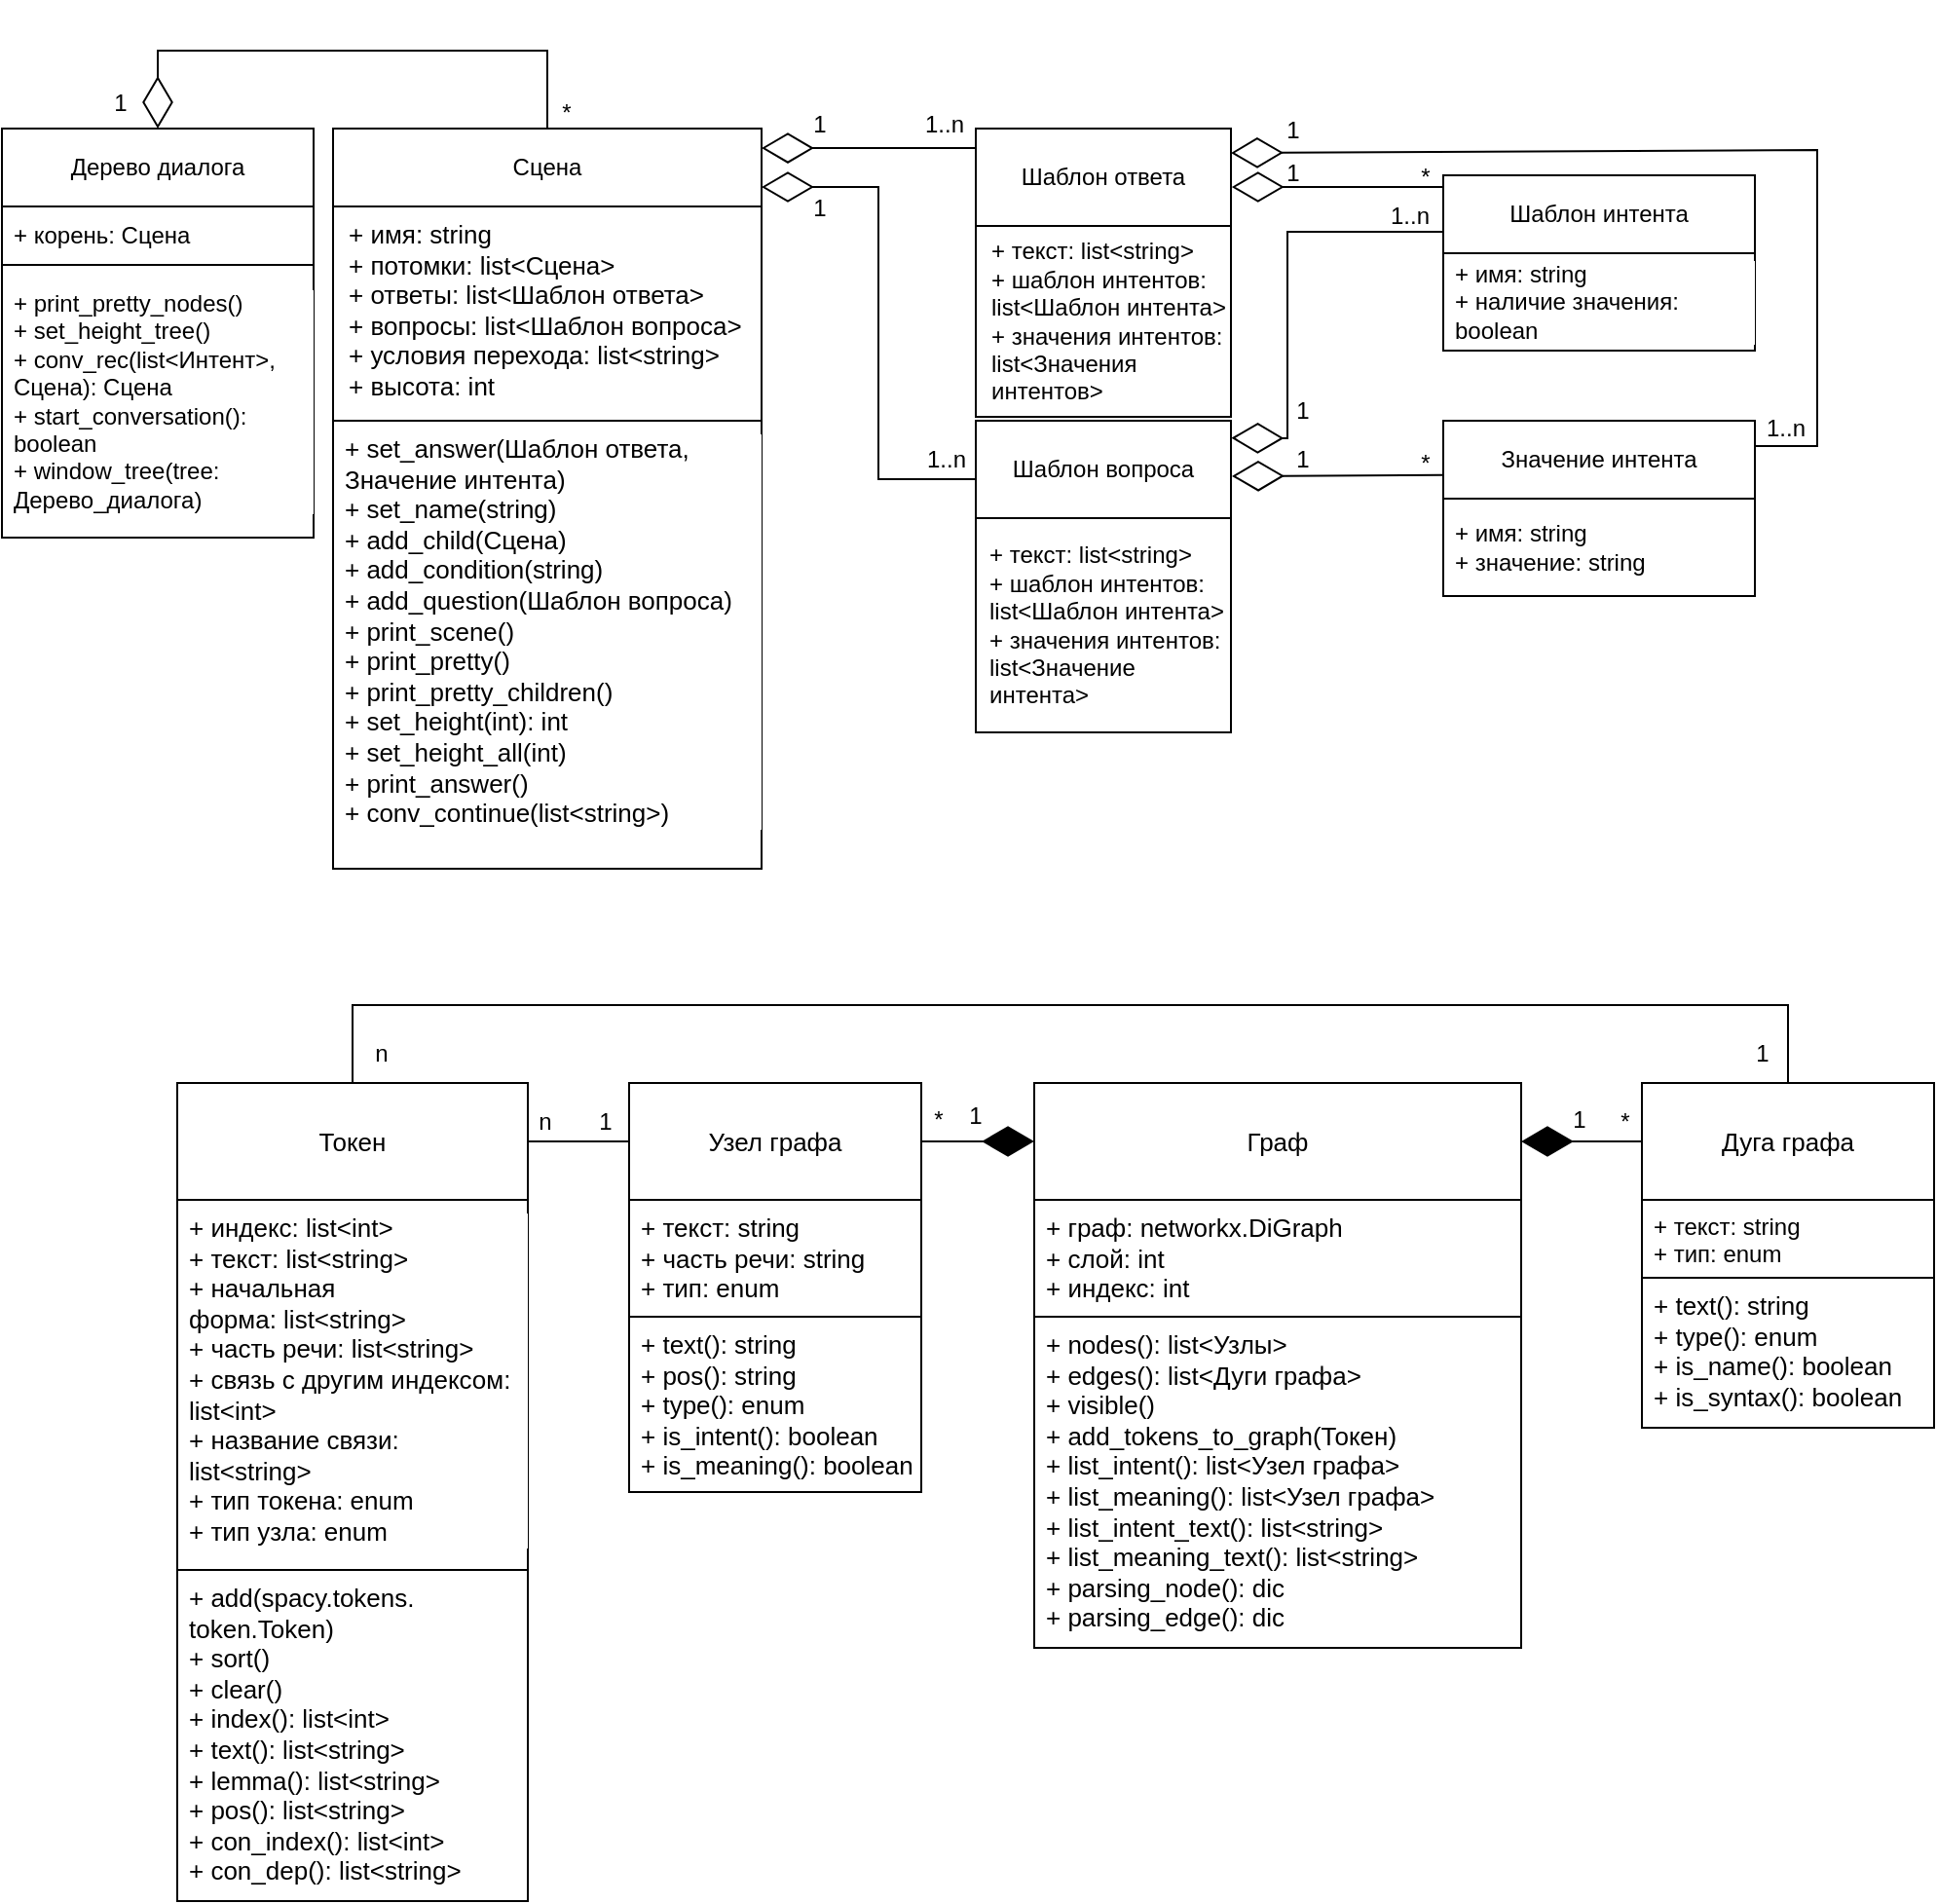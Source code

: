 <mxfile version="22.1.18" type="device">
  <diagram name="Страница — 1" id="NvAUpcNb-3t1K-kCdSXP">
    <mxGraphModel dx="2495" dy="1369" grid="1" gridSize="10" guides="1" tooltips="1" connect="1" arrows="1" fold="1" page="1" pageScale="1" pageWidth="3300" pageHeight="4681" math="0" shadow="0">
      <root>
        <mxCell id="0" />
        <mxCell id="1" parent="0" />
        <mxCell id="6YR0k9ObrTOWr4Au3c8o-1" value="Дерево диалога" style="rounded=0;whiteSpace=wrap;html=1;labelBackgroundColor=default;fontFamily=Helvetica;" parent="1" vertex="1">
          <mxGeometry x="110" y="90" width="160" height="40" as="geometry" />
        </mxCell>
        <mxCell id="6YR0k9ObrTOWr4Au3c8o-3" value="Сцена" style="rounded=0;whiteSpace=wrap;html=1;labelBackgroundColor=default;fontFamily=Helvetica;" parent="1" vertex="1">
          <mxGeometry x="280" y="90" width="220" height="40" as="geometry" />
        </mxCell>
        <mxCell id="6YR0k9ObrTOWr4Au3c8o-7" value="+ корень: Сцена" style="rounded=0;whiteSpace=wrap;html=1;align=left;spacingLeft=4;labelBackgroundColor=default;fontFamily=Helvetica;" parent="1" vertex="1">
          <mxGeometry x="110" y="130" width="160" height="30" as="geometry" />
        </mxCell>
        <mxCell id="6YR0k9ObrTOWr4Au3c8o-8" value="+ print_pretty_nodes()&lt;br&gt;+ set_height_tree()&lt;br&gt;+ conv_rec(list&amp;lt;Интент&amp;gt;, Сцена): Сцена&lt;br&gt;+ start_conversation(): boolean&lt;br&gt;+ window_tree(tree: Дерево_диалога)" style="rounded=0;whiteSpace=wrap;html=1;align=left;spacingLeft=4;labelBackgroundColor=default;fontFamily=Helvetica;" parent="1" vertex="1">
          <mxGeometry x="110" y="160" width="160" height="140" as="geometry" />
        </mxCell>
        <mxCell id="6YR0k9ObrTOWr4Au3c8o-9" value="&lt;div style=&quot;&quot;&gt;&lt;span style=&quot;font-size: 13px;&quot;&gt;+ имя: string&lt;/span&gt;&lt;/div&gt;&lt;div style=&quot;&quot;&gt;&lt;span style=&quot;font-size: 13px;&quot;&gt;+ потомки: list&amp;lt;Сцена&amp;gt;&lt;/span&gt;&lt;/div&gt;&lt;span style=&quot;font-size: 13px;&quot;&gt;&lt;div style=&quot;&quot;&gt;&lt;span style=&quot;&quot;&gt;+ ответы: list&amp;lt;Шаблон ответа&amp;gt;&lt;/span&gt;&lt;/div&gt;&lt;div style=&quot;&quot;&gt;&lt;span style=&quot;&quot;&gt;+ вопросы: list&amp;lt;Шаблон вопроса&amp;gt;&lt;/span&gt;&lt;/div&gt;&lt;div style=&quot;&quot;&gt;&lt;span style=&quot;&quot;&gt;+ условия перехода: list&amp;lt;string&amp;gt;&lt;/span&gt;&lt;/div&gt;&lt;div style=&quot;&quot;&gt;&lt;span style=&quot;&quot;&gt;+ высота: int&lt;/span&gt;&lt;/div&gt;&lt;/span&gt;" style="rounded=0;whiteSpace=wrap;html=1;spacingLeft=6;align=left;verticalAlign=top;labelBackgroundColor=default;fontFamily=Helvetica;" parent="1" vertex="1">
          <mxGeometry x="280" y="130" width="220" height="110" as="geometry" />
        </mxCell>
        <mxCell id="6YR0k9ObrTOWr4Au3c8o-10" value="Шаблон интента" style="rounded=0;whiteSpace=wrap;html=1;labelBackgroundColor=default;fontFamily=Helvetica;" parent="1" vertex="1">
          <mxGeometry x="850" y="114" width="160" height="40" as="geometry" />
        </mxCell>
        <mxCell id="6YR0k9ObrTOWr4Au3c8o-12" value="Значение интента" style="rounded=0;whiteSpace=wrap;html=1;labelBackgroundColor=default;fontFamily=Helvetica;" parent="1" vertex="1">
          <mxGeometry x="850" y="240" width="160" height="40" as="geometry" />
        </mxCell>
        <mxCell id="6YR0k9ObrTOWr4Au3c8o-14" value="&lt;font style=&quot;font-size: 13px;&quot;&gt;+ set_answer(Шаблон ответа, Значение интента)&lt;br&gt;+ set_name(string)&lt;br&gt;+ add_child(Сцена)&lt;br&gt;+ add_condition(string)&lt;br&gt;+ add_question(Шаблон вопроса)&lt;br&gt;+ print_scene()&lt;br&gt;+ print_pretty()&lt;br&gt;+ print_pretty_children()&lt;br&gt;+ set_height(int): int&lt;br&gt;+ set_height_all(int)&lt;br&gt;+ print_answer()&lt;br&gt;+ conv_continue(list&amp;lt;string&amp;gt;)&lt;/font&gt;" style="rounded=0;whiteSpace=wrap;html=1;align=left;spacingLeft=4;verticalAlign=top;labelBackgroundColor=default;fontFamily=Helvetica;" parent="1" vertex="1">
          <mxGeometry x="280" y="240" width="220" height="230" as="geometry" />
        </mxCell>
        <mxCell id="6YR0k9ObrTOWr4Au3c8o-18" value="" style="endArrow=diamondThin;endFill=0;endSize=24;html=1;rounded=0;entryX=0.5;entryY=0;entryDx=0;entryDy=0;exitX=0.5;exitY=0;exitDx=0;exitDy=0;labelBackgroundColor=default;fontFamily=Helvetica;" parent="1" source="6YR0k9ObrTOWr4Au3c8o-3" target="6YR0k9ObrTOWr4Au3c8o-1" edge="1">
          <mxGeometry width="160" relative="1" as="geometry">
            <mxPoint x="380" y="49.545" as="sourcePoint" />
            <mxPoint x="540" y="330" as="targetPoint" />
            <Array as="points">
              <mxPoint x="390" y="50" />
              <mxPoint x="190" y="50" />
            </Array>
          </mxGeometry>
        </mxCell>
        <mxCell id="6YR0k9ObrTOWr4Au3c8o-22" value="&lt;font style=&quot;font-size: 13px;&quot;&gt;Токен&lt;/font&gt;" style="rounded=0;whiteSpace=wrap;html=1;labelBackgroundColor=default;fontFamily=Helvetica;" parent="1" vertex="1">
          <mxGeometry x="200" y="580" width="180" height="60" as="geometry" />
        </mxCell>
        <mxCell id="6YR0k9ObrTOWr4Au3c8o-23" value="&lt;font style=&quot;font-size: 13px;&quot;&gt;+ индекс: list&amp;lt;int&amp;gt;&lt;br style=&quot;&quot;&gt;+ текст: list&amp;lt;string&amp;gt;&lt;br style=&quot;&quot;&gt;+ начальная форма:&amp;nbsp;list&amp;lt;string&amp;gt;&lt;br style=&quot;&quot;&gt;+ часть речи:&amp;nbsp;list&amp;lt;string&amp;gt;&lt;br style=&quot;&quot;&gt;+ связь с другим индексом: list&amp;lt;int&amp;gt;&lt;br style=&quot;&quot;&gt;+ название связи: list&amp;lt;string&amp;gt;&lt;br style=&quot;&quot;&gt;+ тип токена: enum&lt;br style=&quot;&quot;&gt;+ тип узла: enum&lt;/font&gt;&lt;div style=&quot;&quot;&gt;&lt;/div&gt;" style="rounded=0;whiteSpace=wrap;html=1;spacingLeft=4;align=left;verticalAlign=top;labelBackgroundColor=default;fontFamily=Helvetica;" parent="1" vertex="1">
          <mxGeometry x="200" y="640" width="180" height="190" as="geometry" />
        </mxCell>
        <mxCell id="6YR0k9ObrTOWr4Au3c8o-24" value="&lt;font style=&quot;font-size: 13px;&quot;&gt;+ add(spacy.tokens.&lt;br&gt;token.Token)&lt;br&gt;+ sort()&lt;br&gt;+ clear()&lt;br&gt;&lt;/font&gt;&lt;div style=&quot;border-color: var(--border-color); font-size: 13px;&quot;&gt;&lt;font style=&quot;font-size: 13px;&quot;&gt;+ index(): list&amp;lt;int&amp;gt;&lt;/font&gt;&lt;/div&gt;&lt;div style=&quot;border-color: var(--border-color); font-size: 13px;&quot;&gt;&lt;span style=&quot;border-color: var(--border-color);&quot;&gt;&lt;font style=&quot;font-size: 13px;&quot;&gt;+ text(): list&amp;lt;string&amp;gt;&lt;/font&gt;&lt;/span&gt;&lt;/div&gt;&lt;div style=&quot;border-color: var(--border-color); font-size: 13px;&quot;&gt;&lt;span style=&quot;border-color: var(--border-color);&quot;&gt;&lt;font style=&quot;font-size: 13px;&quot;&gt;+ lemma(): list&amp;lt;string&amp;gt;&lt;/font&gt;&lt;/span&gt;&lt;/div&gt;&lt;div style=&quot;border-color: var(--border-color); font-size: 13px;&quot;&gt;&lt;span style=&quot;border-color: var(--border-color);&quot;&gt;&lt;font style=&quot;font-size: 13px;&quot;&gt;+ pos(): list&amp;lt;string&amp;gt;&lt;/font&gt;&lt;/span&gt;&lt;/div&gt;&lt;div style=&quot;border-color: var(--border-color); font-size: 13px;&quot;&gt;&lt;span style=&quot;border-color: var(--border-color);&quot;&gt;&lt;font style=&quot;font-size: 13px;&quot;&gt;+ con_index(): list&amp;lt;int&amp;gt;&lt;/font&gt;&lt;/span&gt;&lt;/div&gt;&lt;div style=&quot;border-color: var(--border-color); font-size: 13px;&quot;&gt;&lt;span style=&quot;border-color: var(--border-color);&quot;&gt;&lt;font style=&quot;font-size: 13px;&quot;&gt;+ con_dep(): list&amp;lt;string&amp;gt;&lt;/font&gt;&lt;/span&gt;&lt;/div&gt;" style="rounded=0;whiteSpace=wrap;html=1;align=left;spacingLeft=4;verticalAlign=top;labelBackgroundColor=default;fontFamily=Helvetica;" parent="1" vertex="1">
          <mxGeometry x="200" y="830" width="180" height="170" as="geometry" />
        </mxCell>
        <mxCell id="6YR0k9ObrTOWr4Au3c8o-26" value="&lt;font style=&quot;font-size: 13px;&quot;&gt;Узел графа&lt;/font&gt;" style="rounded=0;whiteSpace=wrap;html=1;labelBackgroundColor=default;fontFamily=Helvetica;" parent="1" vertex="1">
          <mxGeometry x="432" y="580" width="150" height="60" as="geometry" />
        </mxCell>
        <mxCell id="6YR0k9ObrTOWr4Au3c8o-28" value="&lt;font style=&quot;font-size: 13px;&quot;&gt;+ текст: string&lt;br&gt;+ часть речи: string&lt;br&gt;+ тип: enum&lt;/font&gt;" style="rounded=0;whiteSpace=wrap;html=1;align=left;spacingLeft=4;verticalAlign=top;labelBackgroundColor=default;fontFamily=Helvetica;" parent="1" vertex="1">
          <mxGeometry x="432" y="640" width="150" height="60" as="geometry" />
        </mxCell>
        <mxCell id="N2_ulWaD5j1kNSkRBHds-1" value="&lt;font style=&quot;font-size: 13px;&quot;&gt;Дуга графа&lt;/font&gt;" style="rounded=0;whiteSpace=wrap;html=1;labelBackgroundColor=default;fontFamily=Helvetica;" parent="1" vertex="1">
          <mxGeometry x="952" y="580" width="150" height="60" as="geometry" />
        </mxCell>
        <mxCell id="N2_ulWaD5j1kNSkRBHds-2" value="+ текст: string&lt;br&gt;+ тип: enum" style="rounded=0;whiteSpace=wrap;html=1;align=left;spacingLeft=4;verticalAlign=top;labelBackgroundColor=default;fontFamily=Helvetica;" parent="1" vertex="1">
          <mxGeometry x="952" y="640" width="150" height="40" as="geometry" />
        </mxCell>
        <mxCell id="N2_ulWaD5j1kNSkRBHds-3" value="&lt;font style=&quot;font-size: 13px;&quot;&gt;+ text(): string&lt;br style=&quot;border-color: var(--border-color);&quot;&gt;&lt;span style=&quot;&quot;&gt;+ pos(): string&lt;/span&gt;&lt;br style=&quot;border-color: var(--border-color);&quot;&gt;&lt;span style=&quot;&quot;&gt;+ type(): enum&lt;/span&gt;&lt;br style=&quot;border-color: var(--border-color);&quot;&gt;&lt;span style=&quot;&quot;&gt;+ is_intent(): boolean&lt;/span&gt;&lt;br style=&quot;border-color: var(--border-color);&quot;&gt;&lt;span style=&quot;&quot;&gt;+ is_meaning(): boolean&lt;/span&gt;&lt;/font&gt;" style="rounded=0;whiteSpace=wrap;html=1;align=left;spacingLeft=4;verticalAlign=top;labelBackgroundColor=default;fontFamily=Helvetica;" parent="1" vertex="1">
          <mxGeometry x="432" y="700" width="150" height="90" as="geometry" />
        </mxCell>
        <mxCell id="N2_ulWaD5j1kNSkRBHds-4" value="&lt;div style=&quot;font-size: 13px;&quot;&gt;&lt;span style=&quot;&quot;&gt;&lt;font style=&quot;font-size: 13px;&quot;&gt;+ text(): string&lt;/font&gt;&lt;/span&gt;&lt;/div&gt;&lt;div style=&quot;font-size: 13px;&quot;&gt;&lt;span style=&quot;&quot;&gt;&lt;font style=&quot;font-size: 13px;&quot;&gt;+ type(): enum&lt;/font&gt;&lt;/span&gt;&lt;/div&gt;&lt;div style=&quot;font-size: 13px;&quot;&gt;&lt;span style=&quot;&quot;&gt;&lt;font style=&quot;font-size: 13px;&quot;&gt;+ is_name(): boolean&lt;/font&gt;&lt;/span&gt;&lt;/div&gt;&lt;div style=&quot;font-size: 13px;&quot;&gt;&lt;span style=&quot;&quot;&gt;&lt;font style=&quot;font-size: 13px;&quot;&gt;+ is_syntax(): boolean&lt;/font&gt;&lt;/span&gt;&lt;/div&gt;" style="rounded=0;whiteSpace=wrap;html=1;align=left;spacingLeft=4;verticalAlign=top;labelBackgroundColor=default;fontFamily=Helvetica;" parent="1" vertex="1">
          <mxGeometry x="952" y="680" width="150" height="77" as="geometry" />
        </mxCell>
        <mxCell id="N2_ulWaD5j1kNSkRBHds-5" value="&lt;font style=&quot;font-size: 13px;&quot;&gt;Граф&lt;/font&gt;" style="rounded=0;whiteSpace=wrap;html=1;labelBackgroundColor=default;fontFamily=Helvetica;" parent="1" vertex="1">
          <mxGeometry x="640" y="580" width="250" height="60" as="geometry" />
        </mxCell>
        <mxCell id="N2_ulWaD5j1kNSkRBHds-6" value="&lt;font style=&quot;font-size: 13px;&quot;&gt;+ граф:&amp;nbsp;networkx.DiGraph&lt;br&gt;+ слой: int&lt;br&gt;+ индекс: int&lt;/font&gt;" style="rounded=0;whiteSpace=wrap;html=1;align=left;spacingLeft=4;verticalAlign=top;labelBackgroundColor=default;fontFamily=Helvetica;" parent="1" vertex="1">
          <mxGeometry x="640" y="640" width="250" height="60" as="geometry" />
        </mxCell>
        <mxCell id="N2_ulWaD5j1kNSkRBHds-7" value="&lt;div style=&quot;font-size: 13px;&quot;&gt;&lt;font style=&quot;font-size: 13px;&quot;&gt;+ nodes(): list&amp;lt;Узлы&amp;gt;&lt;/font&gt;&lt;/div&gt;&lt;div style=&quot;border-color: var(--border-color); font-size: 13px;&quot;&gt;&lt;font style=&quot;border-color: var(--border-color); font-size: 13px;&quot;&gt;+ edges(): list&amp;lt;Дуги графа&amp;gt;&lt;/font&gt;&lt;/div&gt;&lt;div style=&quot;border-color: var(--border-color); font-size: 13px;&quot;&gt;&lt;font style=&quot;font-size: 13px;&quot;&gt;+ visible()&lt;/font&gt;&lt;/div&gt;&lt;div style=&quot;border-color: var(--border-color); font-size: 13px;&quot;&gt;&lt;span style=&quot;border-color: var(--border-color);&quot;&gt;&lt;font style=&quot;font-size: 13px;&quot;&gt;+ add_tokens_to_graph(Токен)&lt;/font&gt;&lt;/span&gt;&lt;/div&gt;&lt;div style=&quot;border-color: var(--border-color); font-size: 13px;&quot;&gt;&lt;span style=&quot;border-color: var(--border-color);&quot;&gt;&lt;font style=&quot;font-size: 13px;&quot;&gt;+ list_intent(): list&amp;lt;Узел графа&amp;gt;&lt;/font&gt;&lt;/span&gt;&lt;/div&gt;&lt;div style=&quot;border-color: var(--border-color); font-size: 13px;&quot;&gt;&lt;span style=&quot;border-color: var(--border-color);&quot;&gt;&lt;font style=&quot;font-size: 13px;&quot;&gt;+ list_meaning(): list&amp;lt;Узел графа&amp;gt;&lt;br style=&quot;border-color: var(--border-color);&quot;&gt;+ list_intent_text(): list&amp;lt;string&amp;gt;&lt;/font&gt;&lt;/span&gt;&lt;/div&gt;&lt;div style=&quot;border-color: var(--border-color); font-size: 13px;&quot;&gt;&lt;span style=&quot;border-color: var(--border-color);&quot;&gt;&lt;font style=&quot;font-size: 13px;&quot;&gt;+ list_meaning_text(): list&amp;lt;string&amp;gt;&lt;/font&gt;&lt;/span&gt;&lt;/div&gt;&lt;div style=&quot;border-color: var(--border-color); font-size: 13px;&quot;&gt;&lt;span style=&quot;border-color: var(--border-color);&quot;&gt;&lt;font style=&quot;font-size: 13px;&quot;&gt;+ parsing_node(): dic&lt;/font&gt;&lt;/span&gt;&lt;/div&gt;&lt;div style=&quot;border-color: var(--border-color); font-size: 13px;&quot;&gt;&lt;span style=&quot;border-color: var(--border-color);&quot;&gt;&lt;font style=&quot;font-size: 13px;&quot;&gt;+ parsing_edge(): dic&lt;/font&gt;&lt;/span&gt;&lt;/div&gt;" style="rounded=0;whiteSpace=wrap;html=1;align=left;spacingLeft=4;verticalAlign=top;labelBackgroundColor=default;fontFamily=Helvetica;perimeterSpacing=1;" parent="1" vertex="1">
          <mxGeometry x="640" y="700" width="250" height="170" as="geometry" />
        </mxCell>
        <mxCell id="N2_ulWaD5j1kNSkRBHds-9" value="+ имя: string&lt;br&gt;&lt;div style=&quot;&quot;&gt;&lt;span style=&quot;&quot;&gt;+ значение: string&lt;/span&gt;&lt;/div&gt;" style="rounded=0;whiteSpace=wrap;html=1;align=left;spacingLeft=4;labelBackgroundColor=default;fontFamily=Helvetica;" parent="1" vertex="1">
          <mxGeometry x="850" y="280" width="160" height="50" as="geometry" />
        </mxCell>
        <mxCell id="N2_ulWaD5j1kNSkRBHds-10" value="+ имя: string&lt;br&gt;&lt;div style=&quot;&quot;&gt;&lt;span style=&quot;&quot;&gt;+ наличие значения: boolean&lt;/span&gt;&lt;/div&gt;" style="rounded=0;whiteSpace=wrap;html=1;align=left;spacingLeft=4;labelBackgroundColor=default;fontFamily=Helvetica;" parent="1" vertex="1">
          <mxGeometry x="850" y="154" width="160" height="50" as="geometry" />
        </mxCell>
        <mxCell id="N2_ulWaD5j1kNSkRBHds-14" value="" style="endArrow=none;html=1;rounded=0;exitX=1;exitY=0.5;exitDx=0;exitDy=0;entryX=0;entryY=0.5;entryDx=0;entryDy=0;labelBackgroundColor=default;fontFamily=Helvetica;" parent="1" source="6YR0k9ObrTOWr4Au3c8o-22" target="6YR0k9ObrTOWr4Au3c8o-26" edge="1">
          <mxGeometry width="50" height="50" relative="1" as="geometry">
            <mxPoint x="592" y="760" as="sourcePoint" />
            <mxPoint x="642" y="710" as="targetPoint" />
          </mxGeometry>
        </mxCell>
        <mxCell id="N2_ulWaD5j1kNSkRBHds-17" value="" style="endArrow=diamondThin;endFill=1;endSize=24;html=1;rounded=0;exitX=1;exitY=0.5;exitDx=0;exitDy=0;entryX=0;entryY=0.5;entryDx=0;entryDy=0;labelBackgroundColor=default;fontFamily=Helvetica;" parent="1" source="6YR0k9ObrTOWr4Au3c8o-26" target="N2_ulWaD5j1kNSkRBHds-5" edge="1">
          <mxGeometry width="160" relative="1" as="geometry">
            <mxPoint x="630" y="790" as="sourcePoint" />
            <mxPoint x="790" y="790" as="targetPoint" />
          </mxGeometry>
        </mxCell>
        <mxCell id="N2_ulWaD5j1kNSkRBHds-18" value="" style="endArrow=diamondThin;endFill=1;endSize=24;html=1;rounded=0;exitX=0;exitY=0.5;exitDx=0;exitDy=0;entryX=1;entryY=0.5;entryDx=0;entryDy=0;labelBackgroundColor=default;fontFamily=Helvetica;" parent="1" source="N2_ulWaD5j1kNSkRBHds-1" edge="1">
          <mxGeometry width="160" relative="1" as="geometry">
            <mxPoint x="640" y="790" as="sourcePoint" />
            <mxPoint x="890" y="610" as="targetPoint" />
          </mxGeometry>
        </mxCell>
        <mxCell id="S8IbaDdpwPXXWDLYBK__-1" value="Шаблон ответа" style="rounded=0;whiteSpace=wrap;html=1;" vertex="1" parent="1">
          <mxGeometry x="610" y="90" width="131" height="50" as="geometry" />
        </mxCell>
        <mxCell id="S8IbaDdpwPXXWDLYBK__-2" value="Шаблон вопроса" style="rounded=0;whiteSpace=wrap;html=1;" vertex="1" parent="1">
          <mxGeometry x="610" y="240" width="131" height="50" as="geometry" />
        </mxCell>
        <mxCell id="S8IbaDdpwPXXWDLYBK__-3" value="+ текст: list&amp;lt;string&amp;gt;&lt;br&gt;&lt;div style=&quot;&quot;&gt;&lt;span style=&quot;background-color: initial;&quot;&gt;+ шаблон интентов: list&amp;lt;Шаблон интента&amp;gt;&lt;/span&gt;&lt;/div&gt;+ значения интентов: list&amp;lt;Значения интентов&amp;gt;" style="rounded=0;whiteSpace=wrap;html=1;align=left;spacingLeft=6;" vertex="1" parent="1">
          <mxGeometry x="610" y="140" width="131" height="98" as="geometry" />
        </mxCell>
        <mxCell id="S8IbaDdpwPXXWDLYBK__-5" value="+ текст: list&amp;lt;string&amp;gt;&lt;br&gt;&lt;div style=&quot;&quot;&gt;&lt;span style=&quot;background-color: initial;&quot;&gt;+ шаблон интентов: list&amp;lt;Шаблон интента&amp;gt;&lt;/span&gt;&lt;/div&gt;&lt;div style=&quot;&quot;&gt;&lt;span style=&quot;background-color: initial;&quot;&gt;+ значения интентов: list&amp;lt;Значение интента&amp;gt;&lt;/span&gt;&lt;/div&gt;" style="rounded=0;whiteSpace=wrap;html=1;align=left;spacingLeft=5;" vertex="1" parent="1">
          <mxGeometry x="610" y="290" width="131" height="110" as="geometry" />
        </mxCell>
        <mxCell id="S8IbaDdpwPXXWDLYBK__-21" value="" style="endArrow=diamondThin;endFill=0;endSize=24;html=1;rounded=0;entryX=1;entryY=0.25;entryDx=0;entryDy=0;exitX=0;exitY=0.201;exitDx=0;exitDy=0;exitPerimeter=0;" edge="1" parent="1" source="S8IbaDdpwPXXWDLYBK__-1" target="6YR0k9ObrTOWr4Au3c8o-3">
          <mxGeometry width="160" relative="1" as="geometry">
            <mxPoint x="620" y="100" as="sourcePoint" />
            <mxPoint x="500" y="94" as="targetPoint" />
          </mxGeometry>
        </mxCell>
        <mxCell id="S8IbaDdpwPXXWDLYBK__-22" value="" style="endArrow=diamondThin;endFill=0;endSize=24;html=1;rounded=0;entryX=1;entryY=0.75;entryDx=0;entryDy=0;exitX=0.001;exitY=0.599;exitDx=0;exitDy=0;exitPerimeter=0;" edge="1" parent="1" source="S8IbaDdpwPXXWDLYBK__-2" target="6YR0k9ObrTOWr4Au3c8o-3">
          <mxGeometry width="160" relative="1" as="geometry">
            <mxPoint x="620" y="270" as="sourcePoint" />
            <mxPoint x="640" y="210" as="targetPoint" />
            <Array as="points">
              <mxPoint x="560" y="270" />
              <mxPoint x="560" y="120" />
            </Array>
          </mxGeometry>
        </mxCell>
        <mxCell id="S8IbaDdpwPXXWDLYBK__-23" value="" style="endArrow=diamondThin;endFill=0;endSize=24;html=1;rounded=0;exitX=0;exitY=0.15;exitDx=0;exitDy=0;exitPerimeter=0;entryX=1.003;entryY=0.6;entryDx=0;entryDy=0;entryPerimeter=0;" edge="1" parent="1" source="6YR0k9ObrTOWr4Au3c8o-10" target="S8IbaDdpwPXXWDLYBK__-1">
          <mxGeometry width="160" relative="1" as="geometry">
            <mxPoint x="750" y="180" as="sourcePoint" />
            <mxPoint x="910" y="180" as="targetPoint" />
          </mxGeometry>
        </mxCell>
        <mxCell id="S8IbaDdpwPXXWDLYBK__-25" value="" style="endArrow=diamondThin;endFill=0;endSize=24;html=1;rounded=0;exitX=0;exitY=0.75;exitDx=0;exitDy=0;entryX=1.002;entryY=0.177;entryDx=0;entryDy=0;entryPerimeter=0;" edge="1" parent="1" target="S8IbaDdpwPXXWDLYBK__-2">
          <mxGeometry width="160" relative="1" as="geometry">
            <mxPoint x="850.0" y="143" as="sourcePoint" />
            <mxPoint x="740" y="249" as="targetPoint" />
            <Array as="points">
              <mxPoint x="770" y="143" />
              <mxPoint x="770" y="249" />
            </Array>
          </mxGeometry>
        </mxCell>
        <mxCell id="S8IbaDdpwPXXWDLYBK__-26" value="" style="endArrow=diamondThin;endFill=0;endSize=24;html=1;rounded=0;entryX=1.004;entryY=0.569;entryDx=0;entryDy=0;entryPerimeter=0;exitX=0.012;exitY=0.698;exitDx=0;exitDy=0;exitPerimeter=0;" edge="1" parent="1" target="S8IbaDdpwPXXWDLYBK__-2">
          <mxGeometry width="160" relative="1" as="geometry">
            <mxPoint x="849.92" y="267.92" as="sourcePoint" />
            <mxPoint x="740.2" y="268.55" as="targetPoint" />
          </mxGeometry>
        </mxCell>
        <mxCell id="S8IbaDdpwPXXWDLYBK__-27" value="" style="endArrow=diamondThin;endFill=0;endSize=24;html=1;rounded=0;entryX=1;entryY=0.25;entryDx=0;entryDy=0;" edge="1" parent="1" target="S8IbaDdpwPXXWDLYBK__-1">
          <mxGeometry width="160" relative="1" as="geometry">
            <mxPoint x="1010" y="253" as="sourcePoint" />
            <mxPoint x="743.0" y="100.55" as="targetPoint" />
            <Array as="points">
              <mxPoint x="1042" y="253" />
              <mxPoint x="1042" y="101" />
            </Array>
          </mxGeometry>
        </mxCell>
        <mxCell id="S8IbaDdpwPXXWDLYBK__-28" value="1" style="text;html=1;strokeColor=none;fillColor=none;align=center;verticalAlign=middle;whiteSpace=wrap;rounded=0;" vertex="1" parent="1">
          <mxGeometry x="141" y="62" width="60" height="30" as="geometry" />
        </mxCell>
        <mxCell id="S8IbaDdpwPXXWDLYBK__-29" value="*" style="text;html=1;strokeColor=none;fillColor=none;align=center;verticalAlign=middle;whiteSpace=wrap;rounded=0;" vertex="1" parent="1">
          <mxGeometry x="370" y="67" width="60" height="30" as="geometry" />
        </mxCell>
        <mxCell id="S8IbaDdpwPXXWDLYBK__-30" value="1" style="text;html=1;strokeColor=none;fillColor=none;align=center;verticalAlign=middle;whiteSpace=wrap;rounded=0;" vertex="1" parent="1">
          <mxGeometry x="500" y="73" width="60" height="30" as="geometry" />
        </mxCell>
        <mxCell id="S8IbaDdpwPXXWDLYBK__-32" value="1" style="text;html=1;strokeColor=none;fillColor=none;align=center;verticalAlign=middle;whiteSpace=wrap;rounded=0;" vertex="1" parent="1">
          <mxGeometry x="500" y="116" width="60" height="30" as="geometry" />
        </mxCell>
        <mxCell id="S8IbaDdpwPXXWDLYBK__-34" value="1..n" style="text;html=1;strokeColor=none;fillColor=none;align=center;verticalAlign=middle;whiteSpace=wrap;rounded=0;" vertex="1" parent="1">
          <mxGeometry x="564" y="73" width="60" height="30" as="geometry" />
        </mxCell>
        <mxCell id="S8IbaDdpwPXXWDLYBK__-36" value="1..n" style="text;html=1;strokeColor=none;fillColor=none;align=center;verticalAlign=middle;whiteSpace=wrap;rounded=0;" vertex="1" parent="1">
          <mxGeometry x="565" y="245" width="60" height="30" as="geometry" />
        </mxCell>
        <mxCell id="S8IbaDdpwPXXWDLYBK__-37" value="1" style="text;html=1;strokeColor=none;fillColor=none;align=center;verticalAlign=middle;whiteSpace=wrap;rounded=0;" vertex="1" parent="1">
          <mxGeometry x="743" y="76" width="60" height="30" as="geometry" />
        </mxCell>
        <mxCell id="S8IbaDdpwPXXWDLYBK__-38" value="1" style="text;html=1;strokeColor=none;fillColor=none;align=center;verticalAlign=middle;whiteSpace=wrap;rounded=0;" vertex="1" parent="1">
          <mxGeometry x="743" y="98" width="60" height="30" as="geometry" />
        </mxCell>
        <mxCell id="S8IbaDdpwPXXWDLYBK__-39" value="1" style="text;html=1;strokeColor=none;fillColor=none;align=center;verticalAlign=middle;whiteSpace=wrap;rounded=0;" vertex="1" parent="1">
          <mxGeometry x="748" y="220" width="60" height="30" as="geometry" />
        </mxCell>
        <mxCell id="S8IbaDdpwPXXWDLYBK__-40" value="1" style="text;html=1;strokeColor=none;fillColor=none;align=center;verticalAlign=middle;whiteSpace=wrap;rounded=0;" vertex="1" parent="1">
          <mxGeometry x="748" y="245" width="60" height="30" as="geometry" />
        </mxCell>
        <mxCell id="S8IbaDdpwPXXWDLYBK__-43" value="*" style="text;html=1;strokeColor=none;fillColor=none;align=center;verticalAlign=middle;whiteSpace=wrap;rounded=0;" vertex="1" parent="1">
          <mxGeometry x="811" y="100" width="60" height="30" as="geometry" />
        </mxCell>
        <mxCell id="S8IbaDdpwPXXWDLYBK__-45" value="1..n" style="text;html=1;strokeColor=none;fillColor=none;align=center;verticalAlign=middle;whiteSpace=wrap;rounded=0;" vertex="1" parent="1">
          <mxGeometry x="996" y="229" width="60" height="30" as="geometry" />
        </mxCell>
        <mxCell id="S8IbaDdpwPXXWDLYBK__-46" value="1..n" style="text;html=1;strokeColor=none;fillColor=none;align=center;verticalAlign=middle;whiteSpace=wrap;rounded=0;" vertex="1" parent="1">
          <mxGeometry x="803" y="120" width="60" height="30" as="geometry" />
        </mxCell>
        <mxCell id="S8IbaDdpwPXXWDLYBK__-48" value="*" style="text;html=1;strokeColor=none;fillColor=none;align=center;verticalAlign=middle;whiteSpace=wrap;rounded=0;" vertex="1" parent="1">
          <mxGeometry x="811" y="247" width="60" height="30" as="geometry" />
        </mxCell>
        <mxCell id="S8IbaDdpwPXXWDLYBK__-49" value="1" style="text;html=1;strokeColor=none;fillColor=none;align=center;verticalAlign=middle;whiteSpace=wrap;rounded=0;" vertex="1" parent="1">
          <mxGeometry x="890" y="584" width="60" height="30" as="geometry" />
        </mxCell>
        <mxCell id="S8IbaDdpwPXXWDLYBK__-50" value="*" style="text;html=1;strokeColor=none;fillColor=none;align=center;verticalAlign=middle;whiteSpace=wrap;rounded=0;" vertex="1" parent="1">
          <mxGeometry x="932" y="592" width="23" height="15" as="geometry" />
        </mxCell>
        <mxCell id="S8IbaDdpwPXXWDLYBK__-51" value="1" style="text;html=1;strokeColor=none;fillColor=none;align=center;verticalAlign=middle;whiteSpace=wrap;rounded=0;" vertex="1" parent="1">
          <mxGeometry x="580" y="582" width="60" height="30" as="geometry" />
        </mxCell>
        <mxCell id="S8IbaDdpwPXXWDLYBK__-52" value="*" style="text;html=1;strokeColor=none;fillColor=none;align=center;verticalAlign=middle;whiteSpace=wrap;rounded=0;" vertex="1" parent="1">
          <mxGeometry x="561" y="584" width="60" height="30" as="geometry" />
        </mxCell>
        <mxCell id="S8IbaDdpwPXXWDLYBK__-53" value="1" style="text;html=1;strokeColor=none;fillColor=none;align=center;verticalAlign=middle;whiteSpace=wrap;rounded=0;" vertex="1" parent="1">
          <mxGeometry x="390" y="585" width="60" height="30" as="geometry" />
        </mxCell>
        <mxCell id="S8IbaDdpwPXXWDLYBK__-55" value="n" style="text;html=1;strokeColor=none;fillColor=none;align=center;verticalAlign=middle;whiteSpace=wrap;rounded=0;" vertex="1" parent="1">
          <mxGeometry x="368" y="585" width="42" height="30" as="geometry" />
        </mxCell>
        <mxCell id="S8IbaDdpwPXXWDLYBK__-56" value="" style="endArrow=none;html=1;rounded=0;exitX=0.5;exitY=0;exitDx=0;exitDy=0;entryX=0.5;entryY=0;entryDx=0;entryDy=0;" edge="1" parent="1" source="6YR0k9ObrTOWr4Au3c8o-22" target="N2_ulWaD5j1kNSkRBHds-1">
          <mxGeometry width="50" height="50" relative="1" as="geometry">
            <mxPoint x="700" y="710" as="sourcePoint" />
            <mxPoint x="750" y="660" as="targetPoint" />
            <Array as="points">
              <mxPoint x="290" y="540" />
              <mxPoint x="1027" y="540" />
            </Array>
          </mxGeometry>
        </mxCell>
        <mxCell id="S8IbaDdpwPXXWDLYBK__-58" value="n" style="text;html=1;strokeColor=none;fillColor=none;align=center;verticalAlign=middle;whiteSpace=wrap;rounded=0;" vertex="1" parent="1">
          <mxGeometry x="280" y="550" width="50" height="30" as="geometry" />
        </mxCell>
        <mxCell id="S8IbaDdpwPXXWDLYBK__-59" value="1" style="text;html=1;strokeColor=none;fillColor=none;align=center;verticalAlign=middle;whiteSpace=wrap;rounded=0;" vertex="1" parent="1">
          <mxGeometry x="989" y="550" width="50" height="30" as="geometry" />
        </mxCell>
      </root>
    </mxGraphModel>
  </diagram>
</mxfile>

